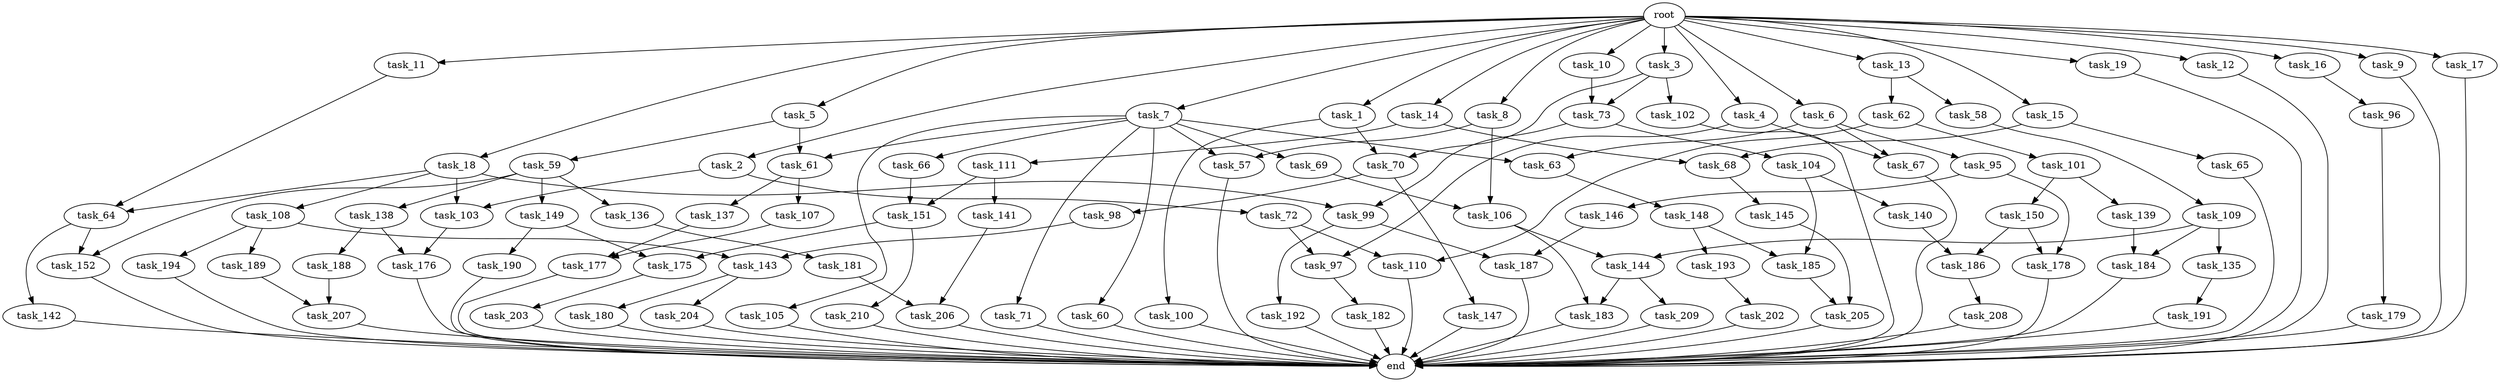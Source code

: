digraph G {
  task_142 [size="695784701.952000"];
  task_149 [size="34359738.368000"];
  task_98 [size="77309411.328000"];
  task_192 [size="549755813.888000"];
  task_207 [size="1408749273.088000"];
  task_16 [size="1.024000"];
  task_57 [size="1099511627.776000"];
  task_147 [size="77309411.328000"];
  task_19 [size="1.024000"];
  task_12 [size="1.024000"];
  task_190 [size="858993459.200000"];
  task_150 [size="34359738.368000"];
  task_14 [size="1.024000"];
  task_102 [size="420906795.008000"];
  task_11 [size="1.024000"];
  task_177 [size="111669149.696000"];
  task_68 [size="343597383.680000"];
  task_101 [size="309237645.312000"];
  task_58 [size="420906795.008000"];
  task_99 [size="1717986918.400000"];
  task_145 [size="34359738.368000"];
  task_151 [size="498216206.336000"];
  task_66 [size="549755813.888000"];
  task_62 [size="420906795.008000"];
  task_189 [size="77309411.328000"];
  task_136 [size="34359738.368000"];
  task_176 [size="1099511627.776000"];
  task_186 [size="446676598.784000"];
  task_108 [size="858993459.200000"];
  task_182 [size="549755813.888000"];
  task_72 [size="420906795.008000"];
  task_185 [size="558345748.480000"];
  task_63 [size="1099511627.776000"];
  task_178 [size="558345748.480000"];
  task_180 [size="858993459.200000"];
  root [size="0.000000"];
  task_202 [size="34359738.368000"];
  task_104 [size="858993459.200000"];
  task_7 [size="1.024000"];
  task_148 [size="137438953.472000"];
  task_191 [size="34359738.368000"];
  task_1 [size="1.024000"];
  task_152 [size="730144440.320000"];
  task_143 [size="214748364.800000"];
  task_106 [size="584115552.256000"];
  task_203 [size="858993459.200000"];
  task_184 [size="1116691496.960000"];
  task_210 [size="420906795.008000"];
  task_2 [size="1.024000"];
  task_110 [size="343597383.680000"];
  task_179 [size="858993459.200000"];
  task_4 [size="1.024000"];
  task_103 [size="1279900254.208000"];
  task_18 [size="1.024000"];
  task_65 [size="34359738.368000"];
  task_69 [size="549755813.888000"];
  task_208 [size="77309411.328000"];
  task_59 [size="77309411.328000"];
  task_188 [size="549755813.888000"];
  task_96 [size="549755813.888000"];
  task_73 [size="1279900254.208000"];
  task_10 [size="1.024000"];
  task_8 [size="1.024000"];
  task_13 [size="1.024000"];
  task_137 [size="858993459.200000"];
  task_6 [size="1.024000"];
  task_187 [size="1099511627.776000"];
  task_135 [size="420906795.008000"];
  task_64 [size="996432412.672000"];
  task_15 [size="1.024000"];
  end [size="0.000000"];
  task_61 [size="627065225.216000"];
  task_70 [size="1279900254.208000"];
  task_193 [size="137438953.472000"];
  task_5 [size="1.024000"];
  task_175 [size="1279900254.208000"];
  task_3 [size="1.024000"];
  task_181 [size="77309411.328000"];
  task_183 [size="1116691496.960000"];
  task_71 [size="549755813.888000"];
  task_144 [size="841813590.016000"];
  task_105 [size="549755813.888000"];
  task_194 [size="77309411.328000"];
  task_109 [size="34359738.368000"];
  task_140 [size="420906795.008000"];
  task_60 [size="549755813.888000"];
  task_9 [size="1.024000"];
  task_95 [size="549755813.888000"];
  task_67 [size="687194767.360000"];
  task_138 [size="34359738.368000"];
  task_209 [size="695784701.952000"];
  task_100 [size="858993459.200000"];
  task_146 [size="420906795.008000"];
  task_17 [size="1.024000"];
  task_204 [size="858993459.200000"];
  task_107 [size="858993459.200000"];
  task_139 [size="34359738.368000"];
  task_205 [size="111669149.696000"];
  task_141 [size="77309411.328000"];
  task_111 [size="309237645.312000"];
  task_97 [size="171798691.840000"];
  task_206 [size="893353197.568000"];

  task_142 -> end [size="1.000000"];
  task_149 -> task_175 [size="838860800.000000"];
  task_149 -> task_190 [size="838860800.000000"];
  task_98 -> task_143 [size="134217728.000000"];
  task_192 -> end [size="1.000000"];
  task_207 -> end [size="1.000000"];
  task_16 -> task_96 [size="536870912.000000"];
  task_57 -> end [size="1.000000"];
  task_147 -> end [size="1.000000"];
  task_19 -> end [size="1.000000"];
  task_12 -> end [size="1.000000"];
  task_190 -> end [size="1.000000"];
  task_150 -> task_178 [size="134217728.000000"];
  task_150 -> task_186 [size="134217728.000000"];
  task_14 -> task_111 [size="301989888.000000"];
  task_14 -> task_68 [size="301989888.000000"];
  task_102 -> end [size="1.000000"];
  task_11 -> task_64 [size="134217728.000000"];
  task_177 -> end [size="1.000000"];
  task_68 -> task_145 [size="33554432.000000"];
  task_101 -> task_139 [size="33554432.000000"];
  task_101 -> task_150 [size="33554432.000000"];
  task_58 -> task_109 [size="33554432.000000"];
  task_99 -> task_187 [size="536870912.000000"];
  task_99 -> task_192 [size="536870912.000000"];
  task_145 -> task_205 [size="75497472.000000"];
  task_151 -> task_175 [size="411041792.000000"];
  task_151 -> task_210 [size="411041792.000000"];
  task_66 -> task_151 [size="411041792.000000"];
  task_62 -> task_101 [size="301989888.000000"];
  task_62 -> task_110 [size="301989888.000000"];
  task_189 -> task_207 [size="536870912.000000"];
  task_136 -> task_181 [size="75497472.000000"];
  task_176 -> end [size="1.000000"];
  task_186 -> task_208 [size="75497472.000000"];
  task_108 -> task_189 [size="75497472.000000"];
  task_108 -> task_194 [size="75497472.000000"];
  task_108 -> task_143 [size="75497472.000000"];
  task_182 -> end [size="1.000000"];
  task_72 -> task_110 [size="33554432.000000"];
  task_72 -> task_97 [size="33554432.000000"];
  task_185 -> task_205 [size="33554432.000000"];
  task_63 -> task_148 [size="134217728.000000"];
  task_178 -> end [size="1.000000"];
  task_180 -> end [size="1.000000"];
  root -> task_2 [size="1.000000"];
  root -> task_7 [size="1.000000"];
  root -> task_5 [size="1.000000"];
  root -> task_11 [size="1.000000"];
  root -> task_10 [size="1.000000"];
  root -> task_16 [size="1.000000"];
  root -> task_4 [size="1.000000"];
  root -> task_17 [size="1.000000"];
  root -> task_3 [size="1.000000"];
  root -> task_13 [size="1.000000"];
  root -> task_18 [size="1.000000"];
  root -> task_9 [size="1.000000"];
  root -> task_19 [size="1.000000"];
  root -> task_6 [size="1.000000"];
  root -> task_14 [size="1.000000"];
  root -> task_8 [size="1.000000"];
  root -> task_12 [size="1.000000"];
  root -> task_15 [size="1.000000"];
  root -> task_1 [size="1.000000"];
  task_202 -> end [size="1.000000"];
  task_104 -> task_185 [size="411041792.000000"];
  task_104 -> task_140 [size="411041792.000000"];
  task_7 -> task_71 [size="536870912.000000"];
  task_7 -> task_61 [size="536870912.000000"];
  task_7 -> task_105 [size="536870912.000000"];
  task_7 -> task_69 [size="536870912.000000"];
  task_7 -> task_66 [size="536870912.000000"];
  task_7 -> task_60 [size="536870912.000000"];
  task_7 -> task_63 [size="536870912.000000"];
  task_7 -> task_57 [size="536870912.000000"];
  task_148 -> task_185 [size="134217728.000000"];
  task_148 -> task_193 [size="134217728.000000"];
  task_191 -> end [size="1.000000"];
  task_1 -> task_70 [size="838860800.000000"];
  task_1 -> task_100 [size="838860800.000000"];
  task_152 -> end [size="1.000000"];
  task_143 -> task_180 [size="838860800.000000"];
  task_143 -> task_204 [size="838860800.000000"];
  task_106 -> task_144 [size="411041792.000000"];
  task_106 -> task_183 [size="411041792.000000"];
  task_203 -> end [size="1.000000"];
  task_184 -> end [size="1.000000"];
  task_210 -> end [size="1.000000"];
  task_2 -> task_103 [size="411041792.000000"];
  task_2 -> task_72 [size="411041792.000000"];
  task_110 -> end [size="1.000000"];
  task_179 -> end [size="1.000000"];
  task_4 -> task_67 [size="134217728.000000"];
  task_4 -> task_97 [size="134217728.000000"];
  task_103 -> task_176 [size="536870912.000000"];
  task_18 -> task_108 [size="838860800.000000"];
  task_18 -> task_103 [size="838860800.000000"];
  task_18 -> task_64 [size="838860800.000000"];
  task_18 -> task_99 [size="838860800.000000"];
  task_65 -> end [size="1.000000"];
  task_69 -> task_106 [size="33554432.000000"];
  task_208 -> end [size="1.000000"];
  task_59 -> task_152 [size="33554432.000000"];
  task_59 -> task_136 [size="33554432.000000"];
  task_59 -> task_149 [size="33554432.000000"];
  task_59 -> task_138 [size="33554432.000000"];
  task_188 -> task_207 [size="838860800.000000"];
  task_96 -> task_179 [size="838860800.000000"];
  task_73 -> task_99 [size="838860800.000000"];
  task_73 -> task_104 [size="838860800.000000"];
  task_10 -> task_73 [size="838860800.000000"];
  task_8 -> task_106 [size="536870912.000000"];
  task_8 -> task_57 [size="536870912.000000"];
  task_13 -> task_62 [size="411041792.000000"];
  task_13 -> task_58 [size="411041792.000000"];
  task_137 -> task_177 [size="75497472.000000"];
  task_6 -> task_95 [size="536870912.000000"];
  task_6 -> task_67 [size="536870912.000000"];
  task_6 -> task_63 [size="536870912.000000"];
  task_187 -> end [size="1.000000"];
  task_135 -> task_191 [size="33554432.000000"];
  task_64 -> task_142 [size="679477248.000000"];
  task_64 -> task_152 [size="679477248.000000"];
  task_15 -> task_68 [size="33554432.000000"];
  task_15 -> task_65 [size="33554432.000000"];
  task_61 -> task_137 [size="838860800.000000"];
  task_61 -> task_107 [size="838860800.000000"];
  task_70 -> task_98 [size="75497472.000000"];
  task_70 -> task_147 [size="75497472.000000"];
  task_193 -> task_202 [size="33554432.000000"];
  task_5 -> task_61 [size="75497472.000000"];
  task_5 -> task_59 [size="75497472.000000"];
  task_175 -> task_203 [size="838860800.000000"];
  task_3 -> task_70 [size="411041792.000000"];
  task_3 -> task_102 [size="411041792.000000"];
  task_3 -> task_73 [size="411041792.000000"];
  task_181 -> task_206 [size="33554432.000000"];
  task_183 -> end [size="1.000000"];
  task_71 -> end [size="1.000000"];
  task_144 -> task_209 [size="679477248.000000"];
  task_144 -> task_183 [size="679477248.000000"];
  task_105 -> end [size="1.000000"];
  task_194 -> end [size="1.000000"];
  task_109 -> task_135 [size="411041792.000000"];
  task_109 -> task_144 [size="411041792.000000"];
  task_109 -> task_184 [size="411041792.000000"];
  task_140 -> task_186 [size="301989888.000000"];
  task_60 -> end [size="1.000000"];
  task_9 -> end [size="1.000000"];
  task_95 -> task_178 [size="411041792.000000"];
  task_95 -> task_146 [size="411041792.000000"];
  task_67 -> end [size="1.000000"];
  task_138 -> task_176 [size="536870912.000000"];
  task_138 -> task_188 [size="536870912.000000"];
  task_209 -> end [size="1.000000"];
  task_100 -> end [size="1.000000"];
  task_146 -> task_187 [size="536870912.000000"];
  task_17 -> end [size="1.000000"];
  task_204 -> end [size="1.000000"];
  task_107 -> task_177 [size="33554432.000000"];
  task_139 -> task_184 [size="679477248.000000"];
  task_205 -> end [size="1.000000"];
  task_141 -> task_206 [size="838860800.000000"];
  task_111 -> task_141 [size="75497472.000000"];
  task_111 -> task_151 [size="75497472.000000"];
  task_97 -> task_182 [size="536870912.000000"];
  task_206 -> end [size="1.000000"];
}
